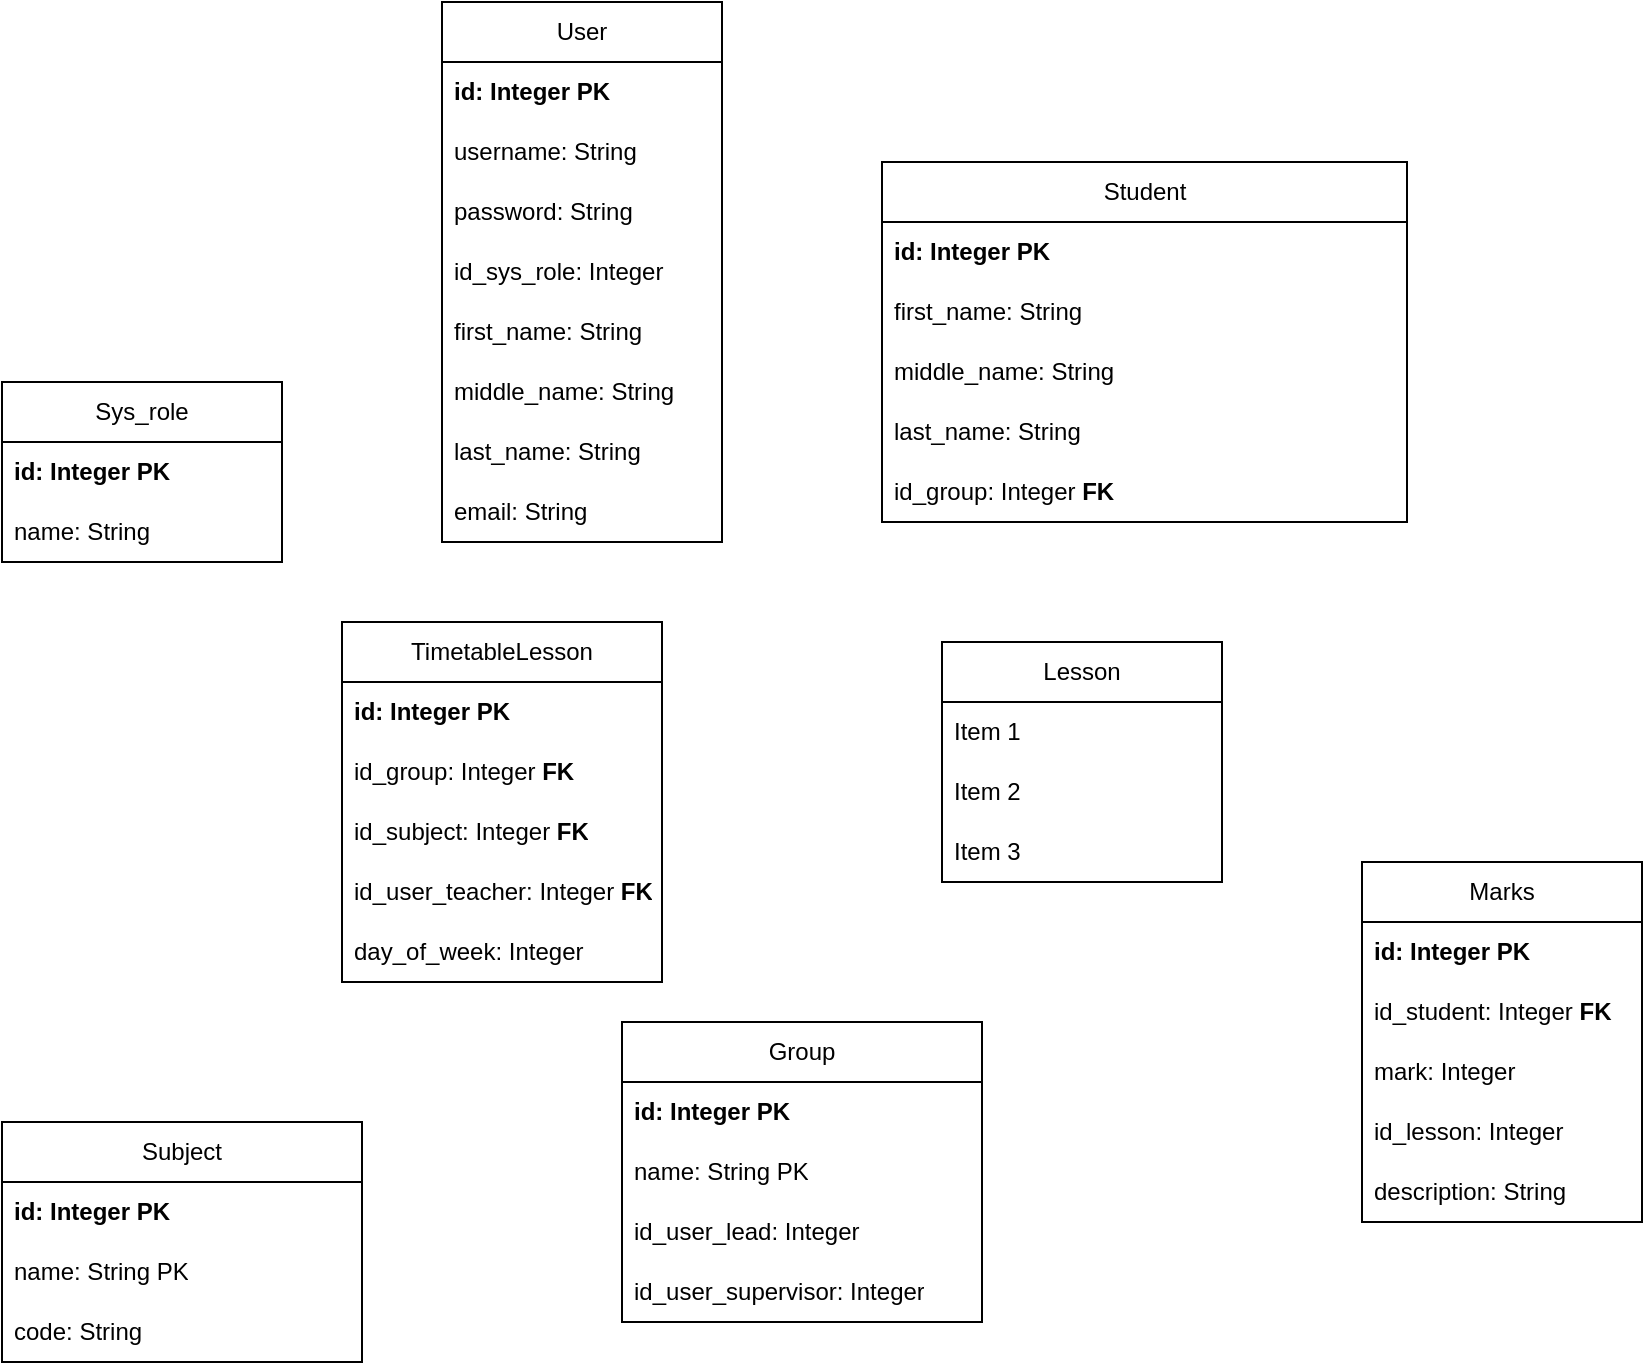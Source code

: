 <mxfile version="20.8.23" type="github">
  <diagram name="Page-1" id="9f46799a-70d6-7492-0946-bef42562c5a5">
    <mxGraphModel dx="1410" dy="746" grid="1" gridSize="10" guides="1" tooltips="1" connect="1" arrows="1" fold="1" page="1" pageScale="1" pageWidth="1100" pageHeight="850" background="none" math="0" shadow="0">
      <root>
        <mxCell id="0" />
        <mxCell id="1" parent="0" />
        <mxCell id="supBZS_v4sKo8cakVpw4-1" value="User" style="swimlane;fontStyle=0;childLayout=stackLayout;horizontal=1;startSize=30;horizontalStack=0;resizeParent=1;resizeParentMax=0;resizeLast=0;collapsible=1;marginBottom=0;whiteSpace=wrap;html=1;" vertex="1" parent="1">
          <mxGeometry x="260" y="130" width="140" height="270" as="geometry" />
        </mxCell>
        <mxCell id="supBZS_v4sKo8cakVpw4-2" value="&lt;b&gt;id: Integer PK&lt;/b&gt;" style="text;strokeColor=none;fillColor=none;align=left;verticalAlign=middle;spacingLeft=4;spacingRight=4;overflow=hidden;points=[[0,0.5],[1,0.5]];portConstraint=eastwest;rotatable=0;whiteSpace=wrap;html=1;" vertex="1" parent="supBZS_v4sKo8cakVpw4-1">
          <mxGeometry y="30" width="140" height="30" as="geometry" />
        </mxCell>
        <mxCell id="supBZS_v4sKo8cakVpw4-14" value="username: String" style="text;strokeColor=none;fillColor=none;align=left;verticalAlign=middle;spacingLeft=4;spacingRight=4;overflow=hidden;points=[[0,0.5],[1,0.5]];portConstraint=eastwest;rotatable=0;whiteSpace=wrap;html=1;" vertex="1" parent="supBZS_v4sKo8cakVpw4-1">
          <mxGeometry y="60" width="140" height="30" as="geometry" />
        </mxCell>
        <mxCell id="supBZS_v4sKo8cakVpw4-4" value="password: String" style="text;strokeColor=none;fillColor=none;align=left;verticalAlign=middle;spacingLeft=4;spacingRight=4;overflow=hidden;points=[[0,0.5],[1,0.5]];portConstraint=eastwest;rotatable=0;whiteSpace=wrap;html=1;" vertex="1" parent="supBZS_v4sKo8cakVpw4-1">
          <mxGeometry y="90" width="140" height="30" as="geometry" />
        </mxCell>
        <mxCell id="supBZS_v4sKo8cakVpw4-5" value="id_sys_role: Integer" style="text;strokeColor=none;fillColor=none;align=left;verticalAlign=middle;spacingLeft=4;spacingRight=4;overflow=hidden;points=[[0,0.5],[1,0.5]];portConstraint=eastwest;rotatable=0;whiteSpace=wrap;html=1;" vertex="1" parent="supBZS_v4sKo8cakVpw4-1">
          <mxGeometry y="120" width="140" height="30" as="geometry" />
        </mxCell>
        <mxCell id="supBZS_v4sKo8cakVpw4-15" value="first_name: String" style="text;strokeColor=none;fillColor=none;align=left;verticalAlign=middle;spacingLeft=4;spacingRight=4;overflow=hidden;points=[[0,0.5],[1,0.5]];portConstraint=eastwest;rotatable=0;whiteSpace=wrap;html=1;" vertex="1" parent="supBZS_v4sKo8cakVpw4-1">
          <mxGeometry y="150" width="140" height="30" as="geometry" />
        </mxCell>
        <mxCell id="supBZS_v4sKo8cakVpw4-16" value="middle_name: String" style="text;strokeColor=none;fillColor=none;align=left;verticalAlign=middle;spacingLeft=4;spacingRight=4;overflow=hidden;points=[[0,0.5],[1,0.5]];portConstraint=eastwest;rotatable=0;whiteSpace=wrap;html=1;" vertex="1" parent="supBZS_v4sKo8cakVpw4-1">
          <mxGeometry y="180" width="140" height="30" as="geometry" />
        </mxCell>
        <mxCell id="supBZS_v4sKo8cakVpw4-17" value="last_name: String" style="text;strokeColor=none;fillColor=none;align=left;verticalAlign=middle;spacingLeft=4;spacingRight=4;overflow=hidden;points=[[0,0.5],[1,0.5]];portConstraint=eastwest;rotatable=0;whiteSpace=wrap;html=1;" vertex="1" parent="supBZS_v4sKo8cakVpw4-1">
          <mxGeometry y="210" width="140" height="30" as="geometry" />
        </mxCell>
        <mxCell id="supBZS_v4sKo8cakVpw4-18" value="email: String" style="text;strokeColor=none;fillColor=none;align=left;verticalAlign=middle;spacingLeft=4;spacingRight=4;overflow=hidden;points=[[0,0.5],[1,0.5]];portConstraint=eastwest;rotatable=0;whiteSpace=wrap;html=1;" vertex="1" parent="supBZS_v4sKo8cakVpw4-1">
          <mxGeometry y="240" width="140" height="30" as="geometry" />
        </mxCell>
        <mxCell id="supBZS_v4sKo8cakVpw4-6" value="Sys_role" style="swimlane;fontStyle=0;childLayout=stackLayout;horizontal=1;startSize=30;horizontalStack=0;resizeParent=1;resizeParentMax=0;resizeLast=0;collapsible=1;marginBottom=0;whiteSpace=wrap;html=1;" vertex="1" parent="1">
          <mxGeometry x="40" y="320" width="140" height="90" as="geometry" />
        </mxCell>
        <mxCell id="supBZS_v4sKo8cakVpw4-7" value="&lt;b&gt;id: Integer PK&lt;/b&gt;" style="text;strokeColor=none;fillColor=none;align=left;verticalAlign=middle;spacingLeft=4;spacingRight=4;overflow=hidden;points=[[0,0.5],[1,0.5]];portConstraint=eastwest;rotatable=0;whiteSpace=wrap;html=1;" vertex="1" parent="supBZS_v4sKo8cakVpw4-6">
          <mxGeometry y="30" width="140" height="30" as="geometry" />
        </mxCell>
        <mxCell id="supBZS_v4sKo8cakVpw4-8" value="name: String" style="text;strokeColor=none;fillColor=none;align=left;verticalAlign=middle;spacingLeft=4;spacingRight=4;overflow=hidden;points=[[0,0.5],[1,0.5]];portConstraint=eastwest;rotatable=0;whiteSpace=wrap;html=1;" vertex="1" parent="supBZS_v4sKo8cakVpw4-6">
          <mxGeometry y="60" width="140" height="30" as="geometry" />
        </mxCell>
        <mxCell id="supBZS_v4sKo8cakVpw4-10" value="TimetableLesson" style="swimlane;fontStyle=0;childLayout=stackLayout;horizontal=1;startSize=30;horizontalStack=0;resizeParent=1;resizeParentMax=0;resizeLast=0;collapsible=1;marginBottom=0;whiteSpace=wrap;html=1;" vertex="1" parent="1">
          <mxGeometry x="210" y="440" width="160" height="180" as="geometry" />
        </mxCell>
        <mxCell id="supBZS_v4sKo8cakVpw4-11" value="&lt;b&gt;id: Integer PK&lt;/b&gt;" style="text;strokeColor=none;fillColor=none;align=left;verticalAlign=middle;spacingLeft=4;spacingRight=4;overflow=hidden;points=[[0,0.5],[1,0.5]];portConstraint=eastwest;rotatable=0;whiteSpace=wrap;html=1;" vertex="1" parent="supBZS_v4sKo8cakVpw4-10">
          <mxGeometry y="30" width="160" height="30" as="geometry" />
        </mxCell>
        <mxCell id="supBZS_v4sKo8cakVpw4-12" value="id_group: Integer &lt;b&gt;FK&lt;/b&gt;" style="text;strokeColor=none;fillColor=none;align=left;verticalAlign=middle;spacingLeft=4;spacingRight=4;overflow=hidden;points=[[0,0.5],[1,0.5]];portConstraint=eastwest;rotatable=0;whiteSpace=wrap;html=1;" vertex="1" parent="supBZS_v4sKo8cakVpw4-10">
          <mxGeometry y="60" width="160" height="30" as="geometry" />
        </mxCell>
        <mxCell id="supBZS_v4sKo8cakVpw4-13" value="id_subject: Integer &lt;b&gt;FK&lt;/b&gt;" style="text;strokeColor=none;fillColor=none;align=left;verticalAlign=middle;spacingLeft=4;spacingRight=4;overflow=hidden;points=[[0,0.5],[1,0.5]];portConstraint=eastwest;rotatable=0;whiteSpace=wrap;html=1;" vertex="1" parent="supBZS_v4sKo8cakVpw4-10">
          <mxGeometry y="90" width="160" height="30" as="geometry" />
        </mxCell>
        <mxCell id="supBZS_v4sKo8cakVpw4-19" value="id_user_teacher: Integer &lt;b&gt;FK&lt;/b&gt;" style="text;strokeColor=none;fillColor=none;align=left;verticalAlign=middle;spacingLeft=4;spacingRight=4;overflow=hidden;points=[[0,0.5],[1,0.5]];portConstraint=eastwest;rotatable=0;whiteSpace=wrap;html=1;" vertex="1" parent="supBZS_v4sKo8cakVpw4-10">
          <mxGeometry y="120" width="160" height="30" as="geometry" />
        </mxCell>
        <mxCell id="supBZS_v4sKo8cakVpw4-25" value="day_of_week: Integer" style="text;strokeColor=none;fillColor=none;align=left;verticalAlign=middle;spacingLeft=4;spacingRight=4;overflow=hidden;points=[[0,0.5],[1,0.5]];portConstraint=eastwest;rotatable=0;whiteSpace=wrap;html=1;" vertex="1" parent="supBZS_v4sKo8cakVpw4-10">
          <mxGeometry y="150" width="160" height="30" as="geometry" />
        </mxCell>
        <mxCell id="supBZS_v4sKo8cakVpw4-20" value="Group" style="swimlane;fontStyle=0;childLayout=stackLayout;horizontal=1;startSize=30;horizontalStack=0;resizeParent=1;resizeParentMax=0;resizeLast=0;collapsible=1;marginBottom=0;whiteSpace=wrap;html=1;" vertex="1" parent="1">
          <mxGeometry x="350" y="640" width="180" height="150" as="geometry" />
        </mxCell>
        <mxCell id="supBZS_v4sKo8cakVpw4-24" value="&lt;b&gt;id: Integer PK&lt;/b&gt;" style="text;strokeColor=none;fillColor=none;align=left;verticalAlign=middle;spacingLeft=4;spacingRight=4;overflow=hidden;points=[[0,0.5],[1,0.5]];portConstraint=eastwest;rotatable=0;whiteSpace=wrap;html=1;" vertex="1" parent="supBZS_v4sKo8cakVpw4-20">
          <mxGeometry y="30" width="180" height="30" as="geometry" />
        </mxCell>
        <mxCell id="supBZS_v4sKo8cakVpw4-30" value="name: String PK" style="text;strokeColor=none;fillColor=none;align=left;verticalAlign=middle;spacingLeft=4;spacingRight=4;overflow=hidden;points=[[0,0.5],[1,0.5]];portConstraint=eastwest;rotatable=0;whiteSpace=wrap;html=1;" vertex="1" parent="supBZS_v4sKo8cakVpw4-20">
          <mxGeometry y="60" width="180" height="30" as="geometry" />
        </mxCell>
        <mxCell id="supBZS_v4sKo8cakVpw4-22" value="id_user_lead: Integer" style="text;strokeColor=none;fillColor=none;align=left;verticalAlign=middle;spacingLeft=4;spacingRight=4;overflow=hidden;points=[[0,0.5],[1,0.5]];portConstraint=eastwest;rotatable=0;whiteSpace=wrap;html=1;" vertex="1" parent="supBZS_v4sKo8cakVpw4-20">
          <mxGeometry y="90" width="180" height="30" as="geometry" />
        </mxCell>
        <mxCell id="supBZS_v4sKo8cakVpw4-23" value="id_user_supervisor: Integer" style="text;strokeColor=none;fillColor=none;align=left;verticalAlign=middle;spacingLeft=4;spacingRight=4;overflow=hidden;points=[[0,0.5],[1,0.5]];portConstraint=eastwest;rotatable=0;whiteSpace=wrap;html=1;" vertex="1" parent="supBZS_v4sKo8cakVpw4-20">
          <mxGeometry y="120" width="180" height="30" as="geometry" />
        </mxCell>
        <mxCell id="supBZS_v4sKo8cakVpw4-26" value="Subject" style="swimlane;fontStyle=0;childLayout=stackLayout;horizontal=1;startSize=30;horizontalStack=0;resizeParent=1;resizeParentMax=0;resizeLast=0;collapsible=1;marginBottom=0;whiteSpace=wrap;html=1;" vertex="1" parent="1">
          <mxGeometry x="40" y="690" width="180" height="120" as="geometry" />
        </mxCell>
        <mxCell id="supBZS_v4sKo8cakVpw4-31" value="&lt;b&gt;id: Integer PK&lt;/b&gt;" style="text;strokeColor=none;fillColor=none;align=left;verticalAlign=middle;spacingLeft=4;spacingRight=4;overflow=hidden;points=[[0,0.5],[1,0.5]];portConstraint=eastwest;rotatable=0;whiteSpace=wrap;html=1;" vertex="1" parent="supBZS_v4sKo8cakVpw4-26">
          <mxGeometry y="30" width="180" height="30" as="geometry" />
        </mxCell>
        <mxCell id="supBZS_v4sKo8cakVpw4-28" value="name: String PK" style="text;strokeColor=none;fillColor=none;align=left;verticalAlign=middle;spacingLeft=4;spacingRight=4;overflow=hidden;points=[[0,0.5],[1,0.5]];portConstraint=eastwest;rotatable=0;whiteSpace=wrap;html=1;" vertex="1" parent="supBZS_v4sKo8cakVpw4-26">
          <mxGeometry y="60" width="180" height="30" as="geometry" />
        </mxCell>
        <mxCell id="supBZS_v4sKo8cakVpw4-29" value="code: String" style="text;strokeColor=none;fillColor=none;align=left;verticalAlign=middle;spacingLeft=4;spacingRight=4;overflow=hidden;points=[[0,0.5],[1,0.5]];portConstraint=eastwest;rotatable=0;whiteSpace=wrap;html=1;" vertex="1" parent="supBZS_v4sKo8cakVpw4-26">
          <mxGeometry y="90" width="180" height="30" as="geometry" />
        </mxCell>
        <mxCell id="supBZS_v4sKo8cakVpw4-32" value="Student" style="swimlane;fontStyle=0;childLayout=stackLayout;horizontal=1;startSize=30;horizontalStack=0;resizeParent=1;resizeParentMax=0;resizeLast=0;collapsible=1;marginBottom=0;whiteSpace=wrap;html=1;" vertex="1" parent="1">
          <mxGeometry x="480" y="210" width="262.5" height="180" as="geometry" />
        </mxCell>
        <mxCell id="supBZS_v4sKo8cakVpw4-33" value="&lt;b&gt;id: Integer PK&lt;/b&gt;" style="text;strokeColor=none;fillColor=none;align=left;verticalAlign=middle;spacingLeft=4;spacingRight=4;overflow=hidden;points=[[0,0.5],[1,0.5]];portConstraint=eastwest;rotatable=0;whiteSpace=wrap;html=1;" vertex="1" parent="supBZS_v4sKo8cakVpw4-32">
          <mxGeometry y="30" width="262.5" height="30" as="geometry" />
        </mxCell>
        <mxCell id="supBZS_v4sKo8cakVpw4-34" value="first_name: String" style="text;strokeColor=none;fillColor=none;align=left;verticalAlign=middle;spacingLeft=4;spacingRight=4;overflow=hidden;points=[[0,0.5],[1,0.5]];portConstraint=eastwest;rotatable=0;whiteSpace=wrap;html=1;" vertex="1" parent="supBZS_v4sKo8cakVpw4-32">
          <mxGeometry y="60" width="262.5" height="30" as="geometry" />
        </mxCell>
        <mxCell id="supBZS_v4sKo8cakVpw4-35" value="middle_name: String" style="text;strokeColor=none;fillColor=none;align=left;verticalAlign=middle;spacingLeft=4;spacingRight=4;overflow=hidden;points=[[0,0.5],[1,0.5]];portConstraint=eastwest;rotatable=0;whiteSpace=wrap;html=1;" vertex="1" parent="supBZS_v4sKo8cakVpw4-32">
          <mxGeometry y="90" width="262.5" height="30" as="geometry" />
        </mxCell>
        <mxCell id="supBZS_v4sKo8cakVpw4-36" value="last_name: String" style="text;strokeColor=none;fillColor=none;align=left;verticalAlign=middle;spacingLeft=4;spacingRight=4;overflow=hidden;points=[[0,0.5],[1,0.5]];portConstraint=eastwest;rotatable=0;whiteSpace=wrap;html=1;" vertex="1" parent="supBZS_v4sKo8cakVpw4-32">
          <mxGeometry y="120" width="262.5" height="30" as="geometry" />
        </mxCell>
        <mxCell id="supBZS_v4sKo8cakVpw4-37" value="id_group: Integer &lt;b&gt;FK&lt;/b&gt;" style="text;strokeColor=none;fillColor=none;align=left;verticalAlign=middle;spacingLeft=4;spacingRight=4;overflow=hidden;points=[[0,0.5],[1,0.5]];portConstraint=eastwest;rotatable=0;whiteSpace=wrap;html=1;" vertex="1" parent="supBZS_v4sKo8cakVpw4-32">
          <mxGeometry y="150" width="262.5" height="30" as="geometry" />
        </mxCell>
        <mxCell id="supBZS_v4sKo8cakVpw4-38" value="Marks" style="swimlane;fontStyle=0;childLayout=stackLayout;horizontal=1;startSize=30;horizontalStack=0;resizeParent=1;resizeParentMax=0;resizeLast=0;collapsible=1;marginBottom=0;whiteSpace=wrap;html=1;" vertex="1" parent="1">
          <mxGeometry x="720" y="560" width="140" height="180" as="geometry" />
        </mxCell>
        <mxCell id="supBZS_v4sKo8cakVpw4-39" value="&lt;b&gt;id: Integer PK&lt;/b&gt;" style="text;strokeColor=none;fillColor=none;align=left;verticalAlign=middle;spacingLeft=4;spacingRight=4;overflow=hidden;points=[[0,0.5],[1,0.5]];portConstraint=eastwest;rotatable=0;whiteSpace=wrap;html=1;" vertex="1" parent="supBZS_v4sKo8cakVpw4-38">
          <mxGeometry y="30" width="140" height="30" as="geometry" />
        </mxCell>
        <mxCell id="supBZS_v4sKo8cakVpw4-40" value="id_student: Integer &lt;b&gt;FK&lt;/b&gt;" style="text;strokeColor=none;fillColor=none;align=left;verticalAlign=middle;spacingLeft=4;spacingRight=4;overflow=hidden;points=[[0,0.5],[1,0.5]];portConstraint=eastwest;rotatable=0;whiteSpace=wrap;html=1;" vertex="1" parent="supBZS_v4sKo8cakVpw4-38">
          <mxGeometry y="60" width="140" height="30" as="geometry" />
        </mxCell>
        <mxCell id="supBZS_v4sKo8cakVpw4-41" value="mark: Integer" style="text;strokeColor=none;fillColor=none;align=left;verticalAlign=middle;spacingLeft=4;spacingRight=4;overflow=hidden;points=[[0,0.5],[1,0.5]];portConstraint=eastwest;rotatable=0;whiteSpace=wrap;html=1;" vertex="1" parent="supBZS_v4sKo8cakVpw4-38">
          <mxGeometry y="90" width="140" height="30" as="geometry" />
        </mxCell>
        <mxCell id="supBZS_v4sKo8cakVpw4-42" value="id_lesson: Integer" style="text;strokeColor=none;fillColor=none;align=left;verticalAlign=middle;spacingLeft=4;spacingRight=4;overflow=hidden;points=[[0,0.5],[1,0.5]];portConstraint=eastwest;rotatable=0;whiteSpace=wrap;html=1;" vertex="1" parent="supBZS_v4sKo8cakVpw4-38">
          <mxGeometry y="120" width="140" height="30" as="geometry" />
        </mxCell>
        <mxCell id="supBZS_v4sKo8cakVpw4-43" value="description: String" style="text;strokeColor=none;fillColor=none;align=left;verticalAlign=middle;spacingLeft=4;spacingRight=4;overflow=hidden;points=[[0,0.5],[1,0.5]];portConstraint=eastwest;rotatable=0;whiteSpace=wrap;html=1;" vertex="1" parent="supBZS_v4sKo8cakVpw4-38">
          <mxGeometry y="150" width="140" height="30" as="geometry" />
        </mxCell>
        <mxCell id="supBZS_v4sKo8cakVpw4-44" value="Lesson" style="swimlane;fontStyle=0;childLayout=stackLayout;horizontal=1;startSize=30;horizontalStack=0;resizeParent=1;resizeParentMax=0;resizeLast=0;collapsible=1;marginBottom=0;whiteSpace=wrap;html=1;" vertex="1" parent="1">
          <mxGeometry x="510" y="450" width="140" height="120" as="geometry" />
        </mxCell>
        <mxCell id="supBZS_v4sKo8cakVpw4-45" value="Item 1" style="text;strokeColor=none;fillColor=none;align=left;verticalAlign=middle;spacingLeft=4;spacingRight=4;overflow=hidden;points=[[0,0.5],[1,0.5]];portConstraint=eastwest;rotatable=0;whiteSpace=wrap;html=1;" vertex="1" parent="supBZS_v4sKo8cakVpw4-44">
          <mxGeometry y="30" width="140" height="30" as="geometry" />
        </mxCell>
        <mxCell id="supBZS_v4sKo8cakVpw4-46" value="Item 2" style="text;strokeColor=none;fillColor=none;align=left;verticalAlign=middle;spacingLeft=4;spacingRight=4;overflow=hidden;points=[[0,0.5],[1,0.5]];portConstraint=eastwest;rotatable=0;whiteSpace=wrap;html=1;" vertex="1" parent="supBZS_v4sKo8cakVpw4-44">
          <mxGeometry y="60" width="140" height="30" as="geometry" />
        </mxCell>
        <mxCell id="supBZS_v4sKo8cakVpw4-47" value="Item 3" style="text;strokeColor=none;fillColor=none;align=left;verticalAlign=middle;spacingLeft=4;spacingRight=4;overflow=hidden;points=[[0,0.5],[1,0.5]];portConstraint=eastwest;rotatable=0;whiteSpace=wrap;html=1;" vertex="1" parent="supBZS_v4sKo8cakVpw4-44">
          <mxGeometry y="90" width="140" height="30" as="geometry" />
        </mxCell>
      </root>
    </mxGraphModel>
  </diagram>
</mxfile>
